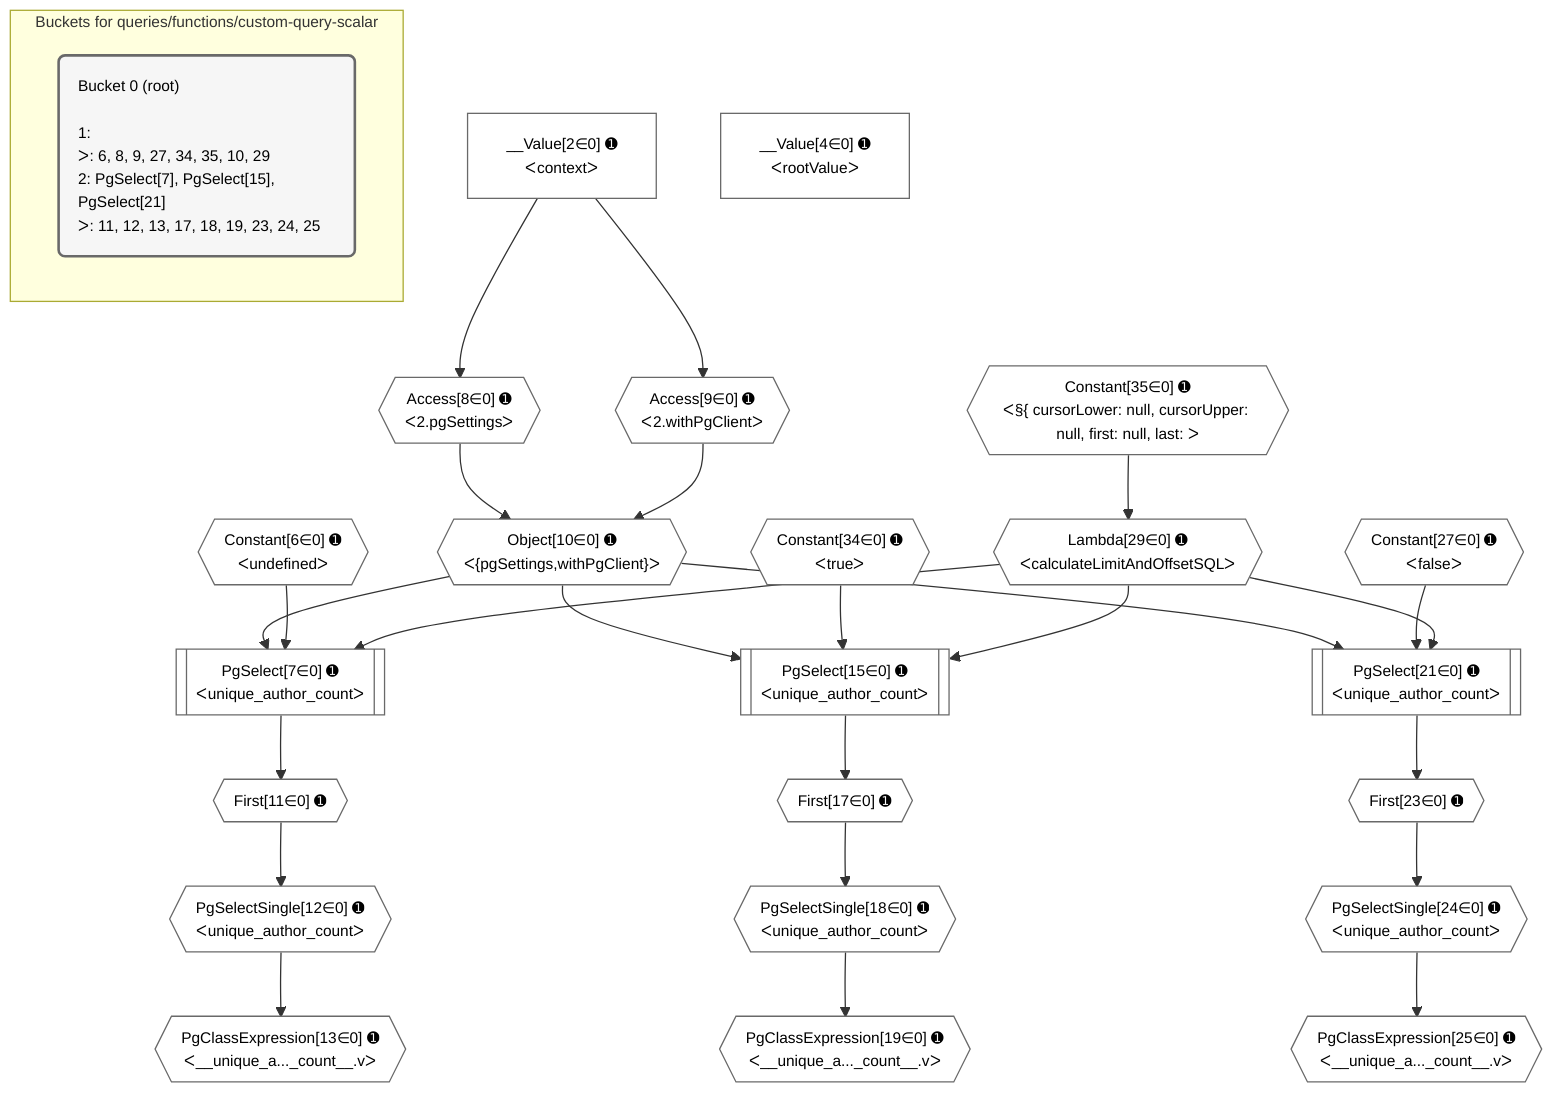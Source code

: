 %%{init: {'themeVariables': { 'fontSize': '12px'}}}%%
graph TD
    classDef path fill:#eee,stroke:#000,color:#000
    classDef plan fill:#fff,stroke-width:1px,color:#000
    classDef itemplan fill:#fff,stroke-width:2px,color:#000
    classDef unbatchedplan fill:#dff,stroke-width:1px,color:#000
    classDef sideeffectplan fill:#fcc,stroke-width:2px,color:#000
    classDef bucket fill:#f6f6f6,color:#000,stroke-width:2px,text-align:left


    %% plan dependencies
    PgSelect7[["PgSelect[7∈0] ➊<br />ᐸunique_author_countᐳ"]]:::plan
    Object10{{"Object[10∈0] ➊<br />ᐸ{pgSettings,withPgClient}ᐳ"}}:::plan
    Constant6{{"Constant[6∈0] ➊<br />ᐸundefinedᐳ"}}:::plan
    Lambda29{{"Lambda[29∈0] ➊<br />ᐸcalculateLimitAndOffsetSQLᐳ"}}:::plan
    Object10 & Constant6 & Lambda29 --> PgSelect7
    PgSelect15[["PgSelect[15∈0] ➊<br />ᐸunique_author_countᐳ"]]:::plan
    Constant34{{"Constant[34∈0] ➊<br />ᐸtrueᐳ"}}:::plan
    Object10 & Constant34 & Lambda29 --> PgSelect15
    PgSelect21[["PgSelect[21∈0] ➊<br />ᐸunique_author_countᐳ"]]:::plan
    Constant27{{"Constant[27∈0] ➊<br />ᐸfalseᐳ"}}:::plan
    Object10 & Constant27 & Lambda29 --> PgSelect21
    Access8{{"Access[8∈0] ➊<br />ᐸ2.pgSettingsᐳ"}}:::plan
    Access9{{"Access[9∈0] ➊<br />ᐸ2.withPgClientᐳ"}}:::plan
    Access8 & Access9 --> Object10
    __Value2["__Value[2∈0] ➊<br />ᐸcontextᐳ"]:::plan
    __Value2 --> Access8
    __Value2 --> Access9
    First11{{"First[11∈0] ➊"}}:::plan
    PgSelect7 --> First11
    PgSelectSingle12{{"PgSelectSingle[12∈0] ➊<br />ᐸunique_author_countᐳ"}}:::plan
    First11 --> PgSelectSingle12
    PgClassExpression13{{"PgClassExpression[13∈0] ➊<br />ᐸ__unique_a..._count__.vᐳ"}}:::plan
    PgSelectSingle12 --> PgClassExpression13
    First17{{"First[17∈0] ➊"}}:::plan
    PgSelect15 --> First17
    PgSelectSingle18{{"PgSelectSingle[18∈0] ➊<br />ᐸunique_author_countᐳ"}}:::plan
    First17 --> PgSelectSingle18
    PgClassExpression19{{"PgClassExpression[19∈0] ➊<br />ᐸ__unique_a..._count__.vᐳ"}}:::plan
    PgSelectSingle18 --> PgClassExpression19
    First23{{"First[23∈0] ➊"}}:::plan
    PgSelect21 --> First23
    PgSelectSingle24{{"PgSelectSingle[24∈0] ➊<br />ᐸunique_author_countᐳ"}}:::plan
    First23 --> PgSelectSingle24
    PgClassExpression25{{"PgClassExpression[25∈0] ➊<br />ᐸ__unique_a..._count__.vᐳ"}}:::plan
    PgSelectSingle24 --> PgClassExpression25
    Constant35{{"Constant[35∈0] ➊<br />ᐸ§{ cursorLower: null, cursorUpper: null, first: null, last: ᐳ"}}:::plan
    Constant35 --> Lambda29
    __Value4["__Value[4∈0] ➊<br />ᐸrootValueᐳ"]:::plan

    %% define steps

    subgraph "Buckets for queries/functions/custom-query-scalar"
    Bucket0("Bucket 0 (root)<br /><br />1: <br />ᐳ: 6, 8, 9, 27, 34, 35, 10, 29<br />2: PgSelect[7], PgSelect[15], PgSelect[21]<br />ᐳ: 11, 12, 13, 17, 18, 19, 23, 24, 25"):::bucket
    classDef bucket0 stroke:#696969
    class Bucket0,__Value2,__Value4,Constant6,PgSelect7,Access8,Access9,Object10,First11,PgSelectSingle12,PgClassExpression13,PgSelect15,First17,PgSelectSingle18,PgClassExpression19,PgSelect21,First23,PgSelectSingle24,PgClassExpression25,Constant27,Lambda29,Constant34,Constant35 bucket0
    end